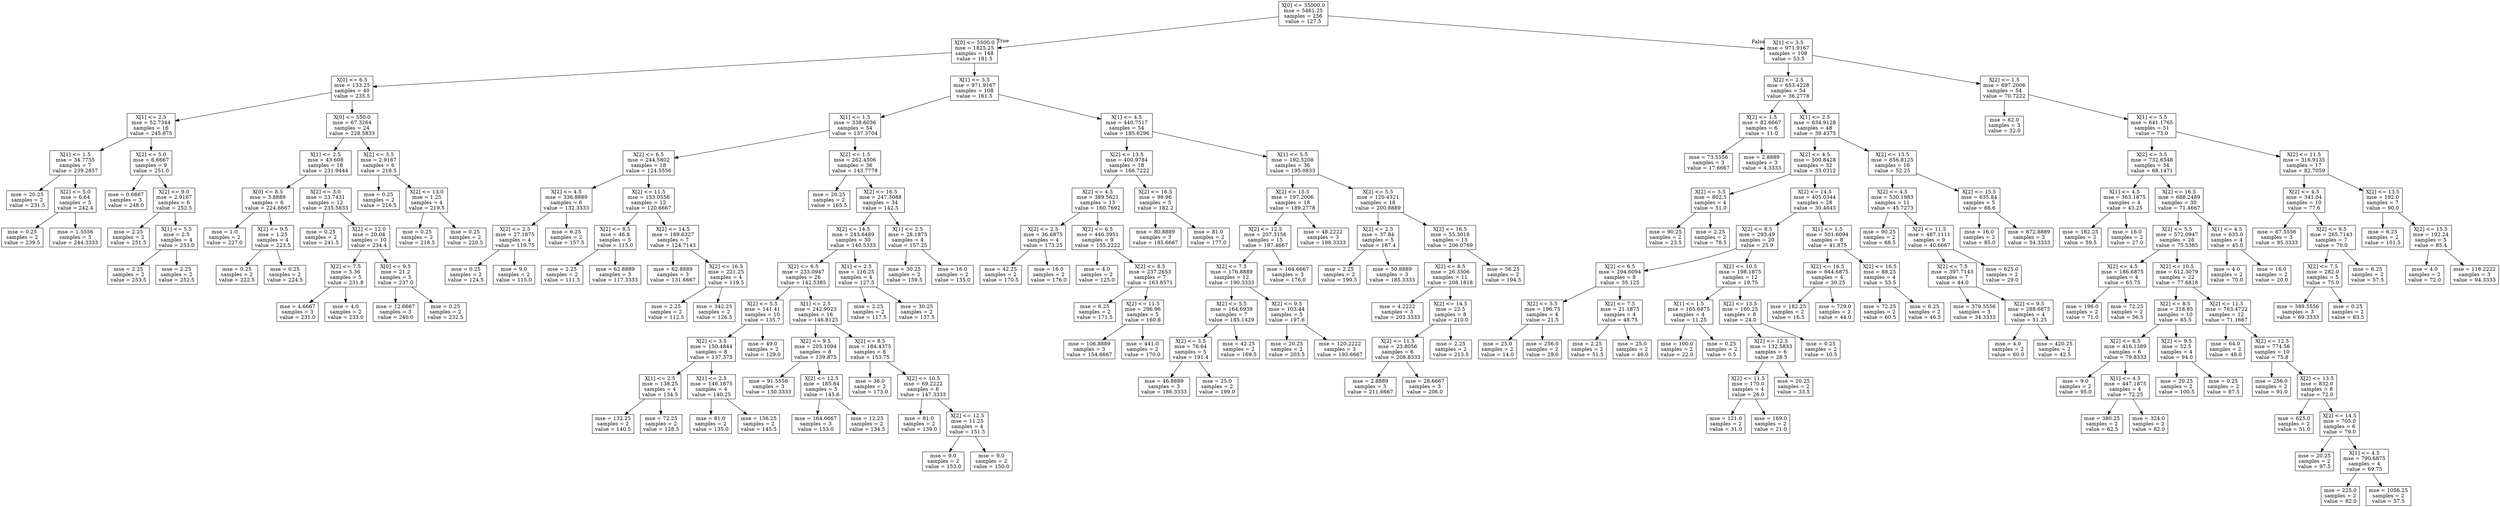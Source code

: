 digraph Tree {
node [shape=box] ;
0 [label="X[0] <= 35000.0\nmse = 5461.25\nsamples = 256\nvalue = 127.5"] ;
1 [label="X[0] <= 5500.0\nmse = 1825.25\nsamples = 148\nvalue = 181.5"] ;
0 -> 1 [labeldistance=2.5, labelangle=45, headlabel="True"] ;
2 [label="X[0] <= 6.5\nmse = 133.25\nsamples = 40\nvalue = 235.5"] ;
1 -> 2 ;
3 [label="X[1] <= 2.5\nmse = 52.7344\nsamples = 16\nvalue = 245.875"] ;
2 -> 3 ;
4 [label="X[1] <= 1.5\nmse = 34.7755\nsamples = 7\nvalue = 239.2857"] ;
3 -> 4 ;
5 [label="mse = 20.25\nsamples = 2\nvalue = 231.5"] ;
4 -> 5 ;
6 [label="X[2] <= 5.0\nmse = 6.64\nsamples = 5\nvalue = 242.4"] ;
4 -> 6 ;
7 [label="mse = 0.25\nsamples = 2\nvalue = 239.5"] ;
6 -> 7 ;
8 [label="mse = 1.5556\nsamples = 3\nvalue = 244.3333"] ;
6 -> 8 ;
9 [label="X[2] <= 5.0\nmse = 6.6667\nsamples = 9\nvalue = 251.0"] ;
3 -> 9 ;
10 [label="mse = 0.6667\nsamples = 3\nvalue = 248.0"] ;
9 -> 10 ;
11 [label="X[2] <= 9.0\nmse = 2.9167\nsamples = 6\nvalue = 252.5"] ;
9 -> 11 ;
12 [label="mse = 2.25\nsamples = 2\nvalue = 251.5"] ;
11 -> 12 ;
13 [label="X[1] <= 5.5\nmse = 2.5\nsamples = 4\nvalue = 253.0"] ;
11 -> 13 ;
14 [label="mse = 2.25\nsamples = 2\nvalue = 253.5"] ;
13 -> 14 ;
15 [label="mse = 2.25\nsamples = 2\nvalue = 252.5"] ;
13 -> 15 ;
16 [label="X[0] <= 550.0\nmse = 67.3264\nsamples = 24\nvalue = 228.5833"] ;
2 -> 16 ;
17 [label="X[1] <= 2.5\nmse = 43.608\nsamples = 18\nvalue = 231.9444"] ;
16 -> 17 ;
18 [label="X[0] <= 8.5\nmse = 3.8889\nsamples = 6\nvalue = 224.6667"] ;
17 -> 18 ;
19 [label="mse = 1.0\nsamples = 2\nvalue = 227.0"] ;
18 -> 19 ;
20 [label="X[2] <= 9.5\nmse = 1.25\nsamples = 4\nvalue = 223.5"] ;
18 -> 20 ;
21 [label="mse = 0.25\nsamples = 2\nvalue = 222.5"] ;
20 -> 21 ;
22 [label="mse = 0.25\nsamples = 2\nvalue = 224.5"] ;
20 -> 22 ;
23 [label="X[2] <= 3.0\nmse = 23.7431\nsamples = 12\nvalue = 235.5833"] ;
17 -> 23 ;
24 [label="mse = 0.25\nsamples = 2\nvalue = 241.5"] ;
23 -> 24 ;
25 [label="X[2] <= 12.0\nmse = 20.04\nsamples = 10\nvalue = 234.4"] ;
23 -> 25 ;
26 [label="X[2] <= 7.5\nmse = 5.36\nsamples = 5\nvalue = 231.8"] ;
25 -> 26 ;
27 [label="mse = 4.6667\nsamples = 3\nvalue = 231.0"] ;
26 -> 27 ;
28 [label="mse = 4.0\nsamples = 2\nvalue = 233.0"] ;
26 -> 28 ;
29 [label="X[0] <= 9.5\nmse = 21.2\nsamples = 5\nvalue = 237.0"] ;
25 -> 29 ;
30 [label="mse = 12.6667\nsamples = 3\nvalue = 240.0"] ;
29 -> 30 ;
31 [label="mse = 0.25\nsamples = 2\nvalue = 232.5"] ;
29 -> 31 ;
32 [label="X[2] <= 3.5\nmse = 2.9167\nsamples = 6\nvalue = 218.5"] ;
16 -> 32 ;
33 [label="mse = 0.25\nsamples = 2\nvalue = 216.5"] ;
32 -> 33 ;
34 [label="X[2] <= 13.0\nmse = 1.25\nsamples = 4\nvalue = 219.5"] ;
32 -> 34 ;
35 [label="mse = 0.25\nsamples = 2\nvalue = 218.5"] ;
34 -> 35 ;
36 [label="mse = 0.25\nsamples = 2\nvalue = 220.5"] ;
34 -> 36 ;
37 [label="X[1] <= 3.5\nmse = 971.9167\nsamples = 108\nvalue = 161.5"] ;
1 -> 37 ;
38 [label="X[1] <= 1.5\nmse = 338.6036\nsamples = 54\nvalue = 137.3704"] ;
37 -> 38 ;
39 [label="X[2] <= 6.5\nmse = 244.5802\nsamples = 18\nvalue = 124.5556"] ;
38 -> 39 ;
40 [label="X[2] <= 4.5\nmse = 336.8889\nsamples = 6\nvalue = 132.3333"] ;
39 -> 40 ;
41 [label="X[2] <= 2.5\nmse = 27.1875\nsamples = 4\nvalue = 119.75"] ;
40 -> 41 ;
42 [label="mse = 0.25\nsamples = 2\nvalue = 124.5"] ;
41 -> 42 ;
43 [label="mse = 9.0\nsamples = 2\nvalue = 115.0"] ;
41 -> 43 ;
44 [label="mse = 6.25\nsamples = 2\nvalue = 157.5"] ;
40 -> 44 ;
45 [label="X[2] <= 11.5\nmse = 153.0556\nsamples = 12\nvalue = 120.6667"] ;
39 -> 45 ;
46 [label="X[2] <= 8.5\nmse = 46.8\nsamples = 5\nvalue = 115.0"] ;
45 -> 46 ;
47 [label="mse = 2.25\nsamples = 2\nvalue = 111.5"] ;
46 -> 47 ;
48 [label="mse = 62.8889\nsamples = 3\nvalue = 117.3333"] ;
46 -> 48 ;
49 [label="X[2] <= 14.5\nmse = 189.6327\nsamples = 7\nvalue = 124.7143"] ;
45 -> 49 ;
50 [label="mse = 62.8889\nsamples = 3\nvalue = 131.6667"] ;
49 -> 50 ;
51 [label="X[2] <= 16.5\nmse = 221.25\nsamples = 4\nvalue = 119.5"] ;
49 -> 51 ;
52 [label="mse = 2.25\nsamples = 2\nvalue = 112.5"] ;
51 -> 52 ;
53 [label="mse = 342.25\nsamples = 2\nvalue = 126.5"] ;
51 -> 53 ;
54 [label="X[2] <= 1.5\nmse = 262.4506\nsamples = 36\nvalue = 143.7778"] ;
38 -> 54 ;
55 [label="mse = 20.25\nsamples = 2\nvalue = 165.5"] ;
54 -> 55 ;
56 [label="X[2] <= 16.5\nmse = 247.3088\nsamples = 34\nvalue = 142.5"] ;
54 -> 56 ;
57 [label="X[2] <= 14.5\nmse = 243.6489\nsamples = 30\nvalue = 140.5333"] ;
56 -> 57 ;
58 [label="X[2] <= 6.5\nmse = 233.0947\nsamples = 26\nvalue = 142.5385"] ;
57 -> 58 ;
59 [label="X[2] <= 5.5\nmse = 141.41\nsamples = 10\nvalue = 135.7"] ;
58 -> 59 ;
60 [label="X[2] <= 3.5\nmse = 150.4844\nsamples = 8\nvalue = 137.375"] ;
59 -> 60 ;
61 [label="X[1] <= 2.5\nmse = 138.25\nsamples = 4\nvalue = 134.5"] ;
60 -> 61 ;
62 [label="mse = 132.25\nsamples = 2\nvalue = 140.5"] ;
61 -> 62 ;
63 [label="mse = 72.25\nsamples = 2\nvalue = 128.5"] ;
61 -> 63 ;
64 [label="X[1] <= 2.5\nmse = 146.1875\nsamples = 4\nvalue = 140.25"] ;
60 -> 64 ;
65 [label="mse = 81.0\nsamples = 2\nvalue = 135.0"] ;
64 -> 65 ;
66 [label="mse = 156.25\nsamples = 2\nvalue = 145.5"] ;
64 -> 66 ;
67 [label="mse = 49.0\nsamples = 2\nvalue = 129.0"] ;
59 -> 67 ;
68 [label="X[1] <= 2.5\nmse = 242.9023\nsamples = 16\nvalue = 146.8125"] ;
58 -> 68 ;
69 [label="X[2] <= 9.5\nmse = 205.1094\nsamples = 8\nvalue = 139.875"] ;
68 -> 69 ;
70 [label="mse = 91.5556\nsamples = 3\nvalue = 130.3333"] ;
69 -> 70 ;
71 [label="X[2] <= 12.5\nmse = 185.84\nsamples = 5\nvalue = 145.6"] ;
69 -> 71 ;
72 [label="mse = 164.6667\nsamples = 3\nvalue = 153.0"] ;
71 -> 72 ;
73 [label="mse = 12.25\nsamples = 2\nvalue = 134.5"] ;
71 -> 73 ;
74 [label="X[2] <= 8.5\nmse = 184.4375\nsamples = 8\nvalue = 153.75"] ;
68 -> 74 ;
75 [label="mse = 36.0\nsamples = 2\nvalue = 173.0"] ;
74 -> 75 ;
76 [label="X[2] <= 10.5\nmse = 69.2222\nsamples = 6\nvalue = 147.3333"] ;
74 -> 76 ;
77 [label="mse = 81.0\nsamples = 2\nvalue = 139.0"] ;
76 -> 77 ;
78 [label="X[2] <= 12.5\nmse = 11.25\nsamples = 4\nvalue = 151.5"] ;
76 -> 78 ;
79 [label="mse = 9.0\nsamples = 2\nvalue = 153.0"] ;
78 -> 79 ;
80 [label="mse = 9.0\nsamples = 2\nvalue = 150.0"] ;
78 -> 80 ;
81 [label="X[1] <= 2.5\nmse = 116.25\nsamples = 4\nvalue = 127.5"] ;
57 -> 81 ;
82 [label="mse = 2.25\nsamples = 2\nvalue = 117.5"] ;
81 -> 82 ;
83 [label="mse = 30.25\nsamples = 2\nvalue = 137.5"] ;
81 -> 83 ;
84 [label="X[1] <= 2.5\nmse = 28.1875\nsamples = 4\nvalue = 157.25"] ;
56 -> 84 ;
85 [label="mse = 30.25\nsamples = 2\nvalue = 159.5"] ;
84 -> 85 ;
86 [label="mse = 16.0\nsamples = 2\nvalue = 155.0"] ;
84 -> 86 ;
87 [label="X[1] <= 4.5\nmse = 440.7517\nsamples = 54\nvalue = 185.6296"] ;
37 -> 87 ;
88 [label="X[2] <= 13.5\nmse = 400.9784\nsamples = 18\nvalue = 166.7222"] ;
87 -> 88 ;
89 [label="X[2] <= 4.5\nmse = 389.5621\nsamples = 13\nvalue = 160.7692"] ;
88 -> 89 ;
90 [label="X[2] <= 2.5\nmse = 36.6875\nsamples = 4\nvalue = 173.25"] ;
89 -> 90 ;
91 [label="mse = 42.25\nsamples = 2\nvalue = 170.5"] ;
90 -> 91 ;
92 [label="mse = 16.0\nsamples = 2\nvalue = 176.0"] ;
90 -> 92 ;
93 [label="X[2] <= 6.5\nmse = 446.3951\nsamples = 9\nvalue = 155.2222"] ;
89 -> 93 ;
94 [label="mse = 4.0\nsamples = 2\nvalue = 125.0"] ;
93 -> 94 ;
95 [label="X[2] <= 8.5\nmse = 237.2653\nsamples = 7\nvalue = 163.8571"] ;
93 -> 95 ;
96 [label="mse = 6.25\nsamples = 2\nvalue = 171.5"] ;
95 -> 96 ;
97 [label="X[2] <= 11.5\nmse = 296.96\nsamples = 5\nvalue = 160.8"] ;
95 -> 97 ;
98 [label="mse = 106.8889\nsamples = 3\nvalue = 154.6667"] ;
97 -> 98 ;
99 [label="mse = 441.0\nsamples = 2\nvalue = 170.0"] ;
97 -> 99 ;
100 [label="X[2] <= 16.5\nmse = 98.96\nsamples = 5\nvalue = 182.2"] ;
88 -> 100 ;
101 [label="mse = 80.8889\nsamples = 3\nvalue = 185.6667"] ;
100 -> 101 ;
102 [label="mse = 81.0\nsamples = 2\nvalue = 177.0"] ;
100 -> 102 ;
103 [label="X[1] <= 5.5\nmse = 192.5208\nsamples = 36\nvalue = 195.0833"] ;
87 -> 103 ;
104 [label="X[2] <= 15.5\nmse = 197.2006\nsamples = 18\nvalue = 189.2778"] ;
103 -> 104 ;
105 [label="X[2] <= 12.5\nmse = 207.3156\nsamples = 15\nvalue = 187.4667"] ;
104 -> 105 ;
106 [label="X[2] <= 7.5\nmse = 176.8889\nsamples = 12\nvalue = 190.3333"] ;
105 -> 106 ;
107 [label="X[2] <= 5.5\nmse = 164.6939\nsamples = 7\nvalue = 185.1429"] ;
106 -> 107 ;
108 [label="X[2] <= 3.5\nmse = 76.64\nsamples = 5\nvalue = 191.4"] ;
107 -> 108 ;
109 [label="mse = 46.8889\nsamples = 3\nvalue = 186.3333"] ;
108 -> 109 ;
110 [label="mse = 25.0\nsamples = 2\nvalue = 199.0"] ;
108 -> 110 ;
111 [label="mse = 42.25\nsamples = 2\nvalue = 169.5"] ;
107 -> 111 ;
112 [label="X[2] <= 9.5\nmse = 103.44\nsamples = 5\nvalue = 197.6"] ;
106 -> 112 ;
113 [label="mse = 20.25\nsamples = 2\nvalue = 203.5"] ;
112 -> 113 ;
114 [label="mse = 120.2222\nsamples = 3\nvalue = 193.6667"] ;
112 -> 114 ;
115 [label="mse = 164.6667\nsamples = 3\nvalue = 176.0"] ;
105 -> 115 ;
116 [label="mse = 48.2222\nsamples = 3\nvalue = 198.3333"] ;
104 -> 116 ;
117 [label="X[2] <= 5.5\nmse = 120.4321\nsamples = 18\nvalue = 200.8889"] ;
103 -> 117 ;
118 [label="X[2] <= 2.5\nmse = 37.84\nsamples = 5\nvalue = 187.4"] ;
117 -> 118 ;
119 [label="mse = 2.25\nsamples = 2\nvalue = 190.5"] ;
118 -> 119 ;
120 [label="mse = 50.8889\nsamples = 3\nvalue = 185.3333"] ;
118 -> 120 ;
121 [label="X[2] <= 16.5\nmse = 55.3018\nsamples = 13\nvalue = 206.0769"] ;
117 -> 121 ;
122 [label="X[2] <= 8.5\nmse = 26.3306\nsamples = 11\nvalue = 208.1818"] ;
121 -> 122 ;
123 [label="mse = 4.2222\nsamples = 3\nvalue = 203.3333"] ;
122 -> 123 ;
124 [label="X[2] <= 14.5\nmse = 22.5\nsamples = 8\nvalue = 210.0"] ;
122 -> 124 ;
125 [label="X[2] <= 11.5\nmse = 23.8056\nsamples = 6\nvalue = 208.8333"] ;
124 -> 125 ;
126 [label="mse = 2.8889\nsamples = 3\nvalue = 211.6667"] ;
125 -> 126 ;
127 [label="mse = 28.6667\nsamples = 3\nvalue = 206.0"] ;
125 -> 127 ;
128 [label="mse = 2.25\nsamples = 2\nvalue = 213.5"] ;
124 -> 128 ;
129 [label="mse = 56.25\nsamples = 2\nvalue = 194.5"] ;
121 -> 129 ;
130 [label="X[1] <= 3.5\nmse = 971.9167\nsamples = 108\nvalue = 53.5"] ;
0 -> 130 [labeldistance=2.5, labelangle=-45, headlabel="False"] ;
131 [label="X[2] <= 2.5\nmse = 653.4228\nsamples = 54\nvalue = 36.2778"] ;
130 -> 131 ;
132 [label="X[2] <= 1.5\nmse = 82.6667\nsamples = 6\nvalue = 11.0"] ;
131 -> 132 ;
133 [label="mse = 73.5556\nsamples = 3\nvalue = 17.6667"] ;
132 -> 133 ;
134 [label="mse = 2.8889\nsamples = 3\nvalue = 4.3333"] ;
132 -> 134 ;
135 [label="X[1] <= 2.5\nmse = 634.9128\nsamples = 48\nvalue = 39.4375"] ;
131 -> 135 ;
136 [label="X[2] <= 4.5\nmse = 500.8428\nsamples = 32\nvalue = 33.0312"] ;
135 -> 136 ;
137 [label="X[2] <= 3.5\nmse = 802.5\nsamples = 4\nvalue = 51.0"] ;
136 -> 137 ;
138 [label="mse = 90.25\nsamples = 2\nvalue = 23.5"] ;
137 -> 138 ;
139 [label="mse = 2.25\nsamples = 2\nvalue = 78.5"] ;
137 -> 139 ;
140 [label="X[2] <= 14.5\nmse = 405.0344\nsamples = 28\nvalue = 30.4643"] ;
136 -> 140 ;
141 [label="X[2] <= 8.5\nmse = 293.49\nsamples = 20\nvalue = 25.9"] ;
140 -> 141 ;
142 [label="X[2] <= 6.5\nmse = 294.6094\nsamples = 8\nvalue = 35.125"] ;
141 -> 142 ;
143 [label="X[2] <= 5.5\nmse = 196.75\nsamples = 4\nvalue = 21.5"] ;
142 -> 143 ;
144 [label="mse = 25.0\nsamples = 2\nvalue = 14.0"] ;
143 -> 144 ;
145 [label="mse = 256.0\nsamples = 2\nvalue = 29.0"] ;
143 -> 145 ;
146 [label="X[2] <= 7.5\nmse = 21.1875\nsamples = 4\nvalue = 48.75"] ;
142 -> 146 ;
147 [label="mse = 2.25\nsamples = 2\nvalue = 51.5"] ;
146 -> 147 ;
148 [label="mse = 25.0\nsamples = 2\nvalue = 46.0"] ;
146 -> 148 ;
149 [label="X[2] <= 10.5\nmse = 198.1875\nsamples = 12\nvalue = 19.75"] ;
141 -> 149 ;
150 [label="X[1] <= 1.5\nmse = 165.6875\nsamples = 4\nvalue = 11.25"] ;
149 -> 150 ;
151 [label="mse = 100.0\nsamples = 2\nvalue = 22.0"] ;
150 -> 151 ;
152 [label="mse = 0.25\nsamples = 2\nvalue = 0.5"] ;
150 -> 152 ;
153 [label="X[2] <= 13.5\nmse = 160.25\nsamples = 8\nvalue = 24.0"] ;
149 -> 153 ;
154 [label="X[2] <= 12.5\nmse = 132.5833\nsamples = 6\nvalue = 28.5"] ;
153 -> 154 ;
155 [label="X[2] <= 11.5\nmse = 170.0\nsamples = 4\nvalue = 26.0"] ;
154 -> 155 ;
156 [label="mse = 121.0\nsamples = 2\nvalue = 31.0"] ;
155 -> 156 ;
157 [label="mse = 169.0\nsamples = 2\nvalue = 21.0"] ;
155 -> 157 ;
158 [label="mse = 20.25\nsamples = 2\nvalue = 33.5"] ;
154 -> 158 ;
159 [label="mse = 0.25\nsamples = 2\nvalue = 10.5"] ;
153 -> 159 ;
160 [label="X[1] <= 1.5\nmse = 501.6094\nsamples = 8\nvalue = 41.875"] ;
140 -> 160 ;
161 [label="X[2] <= 16.5\nmse = 644.6875\nsamples = 4\nvalue = 30.25"] ;
160 -> 161 ;
162 [label="mse = 182.25\nsamples = 2\nvalue = 16.5"] ;
161 -> 162 ;
163 [label="mse = 729.0\nsamples = 2\nvalue = 44.0"] ;
161 -> 163 ;
164 [label="X[2] <= 16.5\nmse = 88.25\nsamples = 4\nvalue = 53.5"] ;
160 -> 164 ;
165 [label="mse = 72.25\nsamples = 2\nvalue = 60.5"] ;
164 -> 165 ;
166 [label="mse = 6.25\nsamples = 2\nvalue = 46.5"] ;
164 -> 166 ;
167 [label="X[2] <= 13.5\nmse = 656.8125\nsamples = 16\nvalue = 52.25"] ;
135 -> 167 ;
168 [label="X[2] <= 4.5\nmse = 530.1983\nsamples = 11\nvalue = 45.7273"] ;
167 -> 168 ;
169 [label="mse = 90.25\nsamples = 2\nvalue = 68.5"] ;
168 -> 169 ;
170 [label="X[2] <= 11.5\nmse = 487.1111\nsamples = 9\nvalue = 40.6667"] ;
168 -> 170 ;
171 [label="X[2] <= 7.5\nmse = 397.7143\nsamples = 7\nvalue = 44.0"] ;
170 -> 171 ;
172 [label="mse = 379.5556\nsamples = 3\nvalue = 34.3333"] ;
171 -> 172 ;
173 [label="X[2] <= 9.5\nmse = 288.6875\nsamples = 4\nvalue = 51.25"] ;
171 -> 173 ;
174 [label="mse = 4.0\nsamples = 2\nvalue = 60.0"] ;
173 -> 174 ;
175 [label="mse = 420.25\nsamples = 2\nvalue = 42.5"] ;
173 -> 175 ;
176 [label="mse = 625.0\nsamples = 2\nvalue = 29.0"] ;
170 -> 176 ;
177 [label="X[2] <= 15.5\nmse = 635.84\nsamples = 5\nvalue = 66.6"] ;
167 -> 177 ;
178 [label="mse = 16.0\nsamples = 2\nvalue = 85.0"] ;
177 -> 178 ;
179 [label="mse = 672.8889\nsamples = 3\nvalue = 54.3333"] ;
177 -> 179 ;
180 [label="X[2] <= 1.5\nmse = 697.2006\nsamples = 54\nvalue = 70.7222"] ;
130 -> 180 ;
181 [label="mse = 62.0\nsamples = 3\nvalue = 32.0"] ;
180 -> 181 ;
182 [label="X[1] <= 5.5\nmse = 641.1765\nsamples = 51\nvalue = 73.0"] ;
180 -> 182 ;
183 [label="X[2] <= 3.5\nmse = 732.6548\nsamples = 34\nvalue = 68.1471"] ;
182 -> 183 ;
184 [label="X[1] <= 4.5\nmse = 363.1875\nsamples = 4\nvalue = 43.25"] ;
183 -> 184 ;
185 [label="mse = 182.25\nsamples = 2\nvalue = 59.5"] ;
184 -> 185 ;
186 [label="mse = 16.0\nsamples = 2\nvalue = 27.0"] ;
184 -> 186 ;
187 [label="X[2] <= 16.5\nmse = 688.2489\nsamples = 30\nvalue = 71.4667"] ;
183 -> 187 ;
188 [label="X[2] <= 5.5\nmse = 572.0947\nsamples = 26\nvalue = 75.5385"] ;
187 -> 188 ;
189 [label="X[2] <= 4.5\nmse = 186.6875\nsamples = 4\nvalue = 63.75"] ;
188 -> 189 ;
190 [label="mse = 196.0\nsamples = 2\nvalue = 71.0"] ;
189 -> 190 ;
191 [label="mse = 72.25\nsamples = 2\nvalue = 56.5"] ;
189 -> 191 ;
192 [label="X[2] <= 10.5\nmse = 612.3079\nsamples = 22\nvalue = 77.6818"] ;
188 -> 192 ;
193 [label="X[2] <= 8.5\nmse = 318.85\nsamples = 10\nvalue = 85.5"] ;
192 -> 193 ;
194 [label="X[2] <= 6.5\nmse = 416.1389\nsamples = 6\nvalue = 79.8333"] ;
193 -> 194 ;
195 [label="mse = 9.0\nsamples = 2\nvalue = 95.0"] ;
194 -> 195 ;
196 [label="X[1] <= 4.5\nmse = 447.1875\nsamples = 4\nvalue = 72.25"] ;
194 -> 196 ;
197 [label="mse = 380.25\nsamples = 2\nvalue = 62.5"] ;
196 -> 197 ;
198 [label="mse = 324.0\nsamples = 2\nvalue = 82.0"] ;
196 -> 198 ;
199 [label="X[2] <= 9.5\nmse = 52.5\nsamples = 4\nvalue = 94.0"] ;
193 -> 199 ;
200 [label="mse = 20.25\nsamples = 2\nvalue = 100.5"] ;
199 -> 200 ;
201 [label="mse = 0.25\nsamples = 2\nvalue = 87.5"] ;
199 -> 201 ;
202 [label="X[2] <= 11.5\nmse = 763.4722\nsamples = 12\nvalue = 71.1667"] ;
192 -> 202 ;
203 [label="mse = 64.0\nsamples = 2\nvalue = 48.0"] ;
202 -> 203 ;
204 [label="X[2] <= 12.5\nmse = 774.56\nsamples = 10\nvalue = 75.8"] ;
202 -> 204 ;
205 [label="mse = 256.0\nsamples = 2\nvalue = 91.0"] ;
204 -> 205 ;
206 [label="X[2] <= 13.5\nmse = 832.0\nsamples = 8\nvalue = 72.0"] ;
204 -> 206 ;
207 [label="mse = 625.0\nsamples = 2\nvalue = 51.0"] ;
206 -> 207 ;
208 [label="X[2] <= 14.5\nmse = 705.0\nsamples = 6\nvalue = 79.0"] ;
206 -> 208 ;
209 [label="mse = 20.25\nsamples = 2\nvalue = 97.5"] ;
208 -> 209 ;
210 [label="X[1] <= 4.5\nmse = 790.6875\nsamples = 4\nvalue = 69.75"] ;
208 -> 210 ;
211 [label="mse = 225.0\nsamples = 2\nvalue = 82.0"] ;
210 -> 211 ;
212 [label="mse = 1056.25\nsamples = 2\nvalue = 57.5"] ;
210 -> 212 ;
213 [label="X[1] <= 4.5\nmse = 635.0\nsamples = 4\nvalue = 45.0"] ;
187 -> 213 ;
214 [label="mse = 4.0\nsamples = 2\nvalue = 70.0"] ;
213 -> 214 ;
215 [label="mse = 16.0\nsamples = 2\nvalue = 20.0"] ;
213 -> 215 ;
216 [label="X[2] <= 11.5\nmse = 316.9135\nsamples = 17\nvalue = 82.7059"] ;
182 -> 216 ;
217 [label="X[2] <= 4.5\nmse = 341.04\nsamples = 10\nvalue = 77.6"] ;
216 -> 217 ;
218 [label="mse = 67.5556\nsamples = 3\nvalue = 95.3333"] ;
217 -> 218 ;
219 [label="X[2] <= 9.5\nmse = 265.7143\nsamples = 7\nvalue = 70.0"] ;
217 -> 219 ;
220 [label="X[2] <= 7.5\nmse = 282.0\nsamples = 5\nvalue = 75.0"] ;
219 -> 220 ;
221 [label="mse = 389.5556\nsamples = 3\nvalue = 69.3333"] ;
220 -> 221 ;
222 [label="mse = 0.25\nsamples = 2\nvalue = 83.5"] ;
220 -> 222 ;
223 [label="mse = 6.25\nsamples = 2\nvalue = 57.5"] ;
219 -> 223 ;
224 [label="X[2] <= 13.5\nmse = 192.0\nsamples = 7\nvalue = 90.0"] ;
216 -> 224 ;
225 [label="mse = 6.25\nsamples = 2\nvalue = 101.5"] ;
224 -> 225 ;
226 [label="X[2] <= 15.5\nmse = 192.24\nsamples = 5\nvalue = 85.4"] ;
224 -> 226 ;
227 [label="mse = 4.0\nsamples = 2\nvalue = 72.0"] ;
226 -> 227 ;
228 [label="mse = 118.2222\nsamples = 3\nvalue = 94.3333"] ;
226 -> 228 ;
}